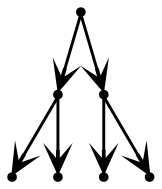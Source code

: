 digraph G {
  layout=dot
  node [shape=point]
  edge [arrowhead=vee, penwidth=1.4]
  a -> {b c}
  b -> {d e}
  c -> {f g}
}
